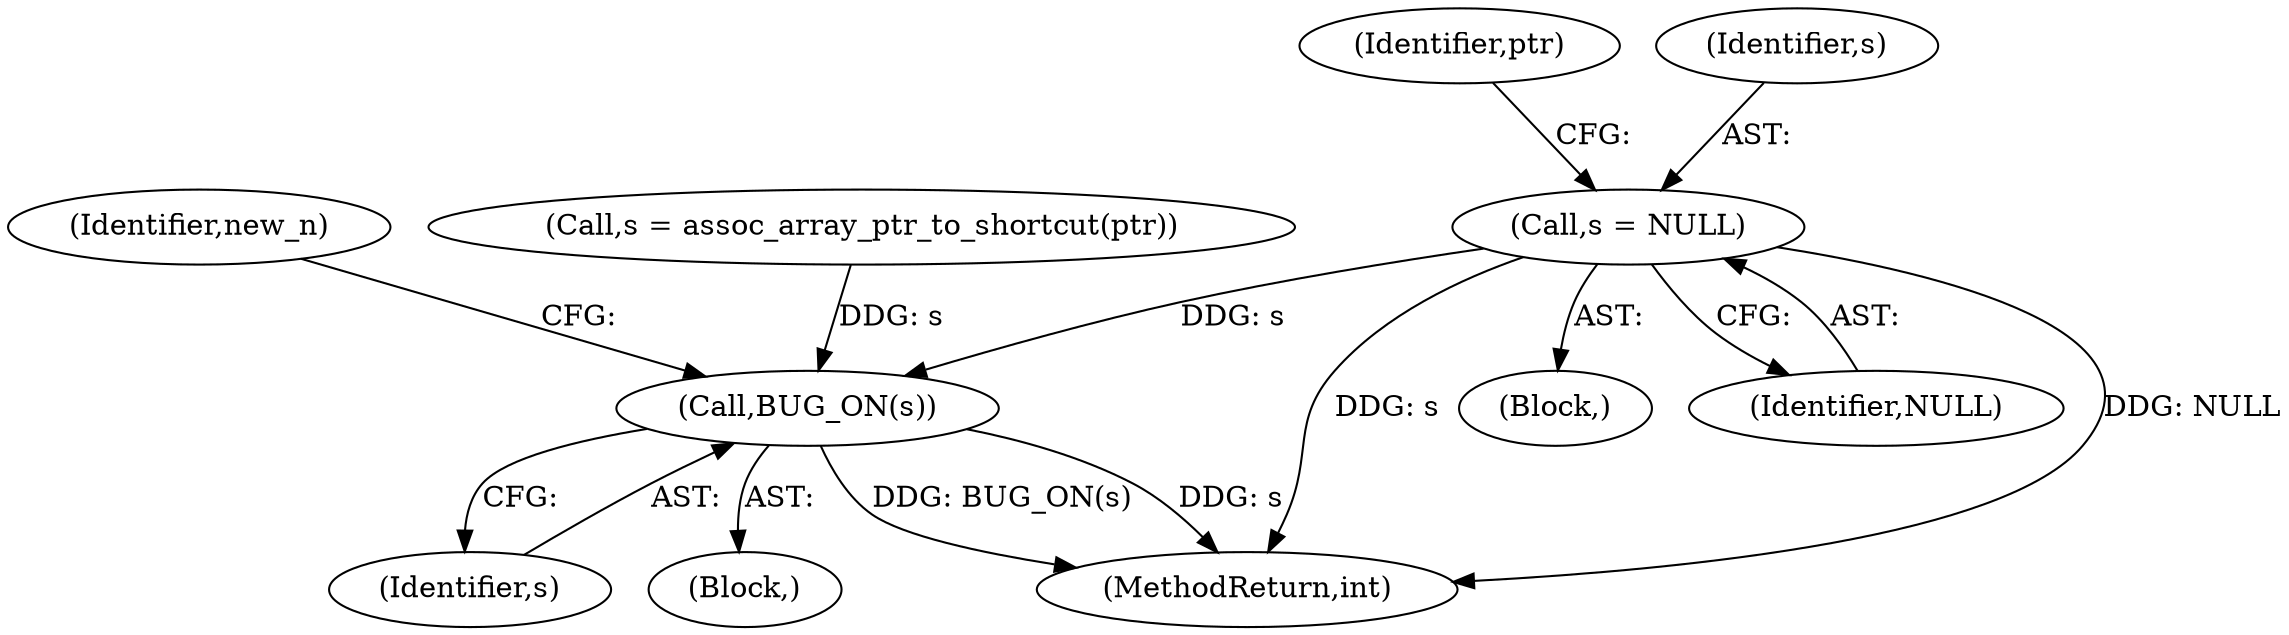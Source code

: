 digraph "0_linux_95389b08d93d5c06ec63ab49bd732b0069b7c35e@pointer" {
"1000448" [label="(Call,s = NULL)"];
"1000494" [label="(Call,BUG_ON(s))"];
"1000882" [label="(MethodReturn,int)"];
"1000495" [label="(Identifier,s)"];
"1000431" [label="(Block,)"];
"1000448" [label="(Call,s = NULL)"];
"1000483" [label="(Block,)"];
"1000494" [label="(Call,BUG_ON(s))"];
"1000453" [label="(Identifier,ptr)"];
"1000449" [label="(Identifier,s)"];
"1000450" [label="(Identifier,NULL)"];
"1000499" [label="(Identifier,new_n)"];
"1000455" [label="(Call,s = assoc_array_ptr_to_shortcut(ptr))"];
"1000448" -> "1000431"  [label="AST: "];
"1000448" -> "1000450"  [label="CFG: "];
"1000449" -> "1000448"  [label="AST: "];
"1000450" -> "1000448"  [label="AST: "];
"1000453" -> "1000448"  [label="CFG: "];
"1000448" -> "1000882"  [label="DDG: NULL"];
"1000448" -> "1000882"  [label="DDG: s"];
"1000448" -> "1000494"  [label="DDG: s"];
"1000494" -> "1000483"  [label="AST: "];
"1000494" -> "1000495"  [label="CFG: "];
"1000495" -> "1000494"  [label="AST: "];
"1000499" -> "1000494"  [label="CFG: "];
"1000494" -> "1000882"  [label="DDG: BUG_ON(s)"];
"1000494" -> "1000882"  [label="DDG: s"];
"1000455" -> "1000494"  [label="DDG: s"];
}
